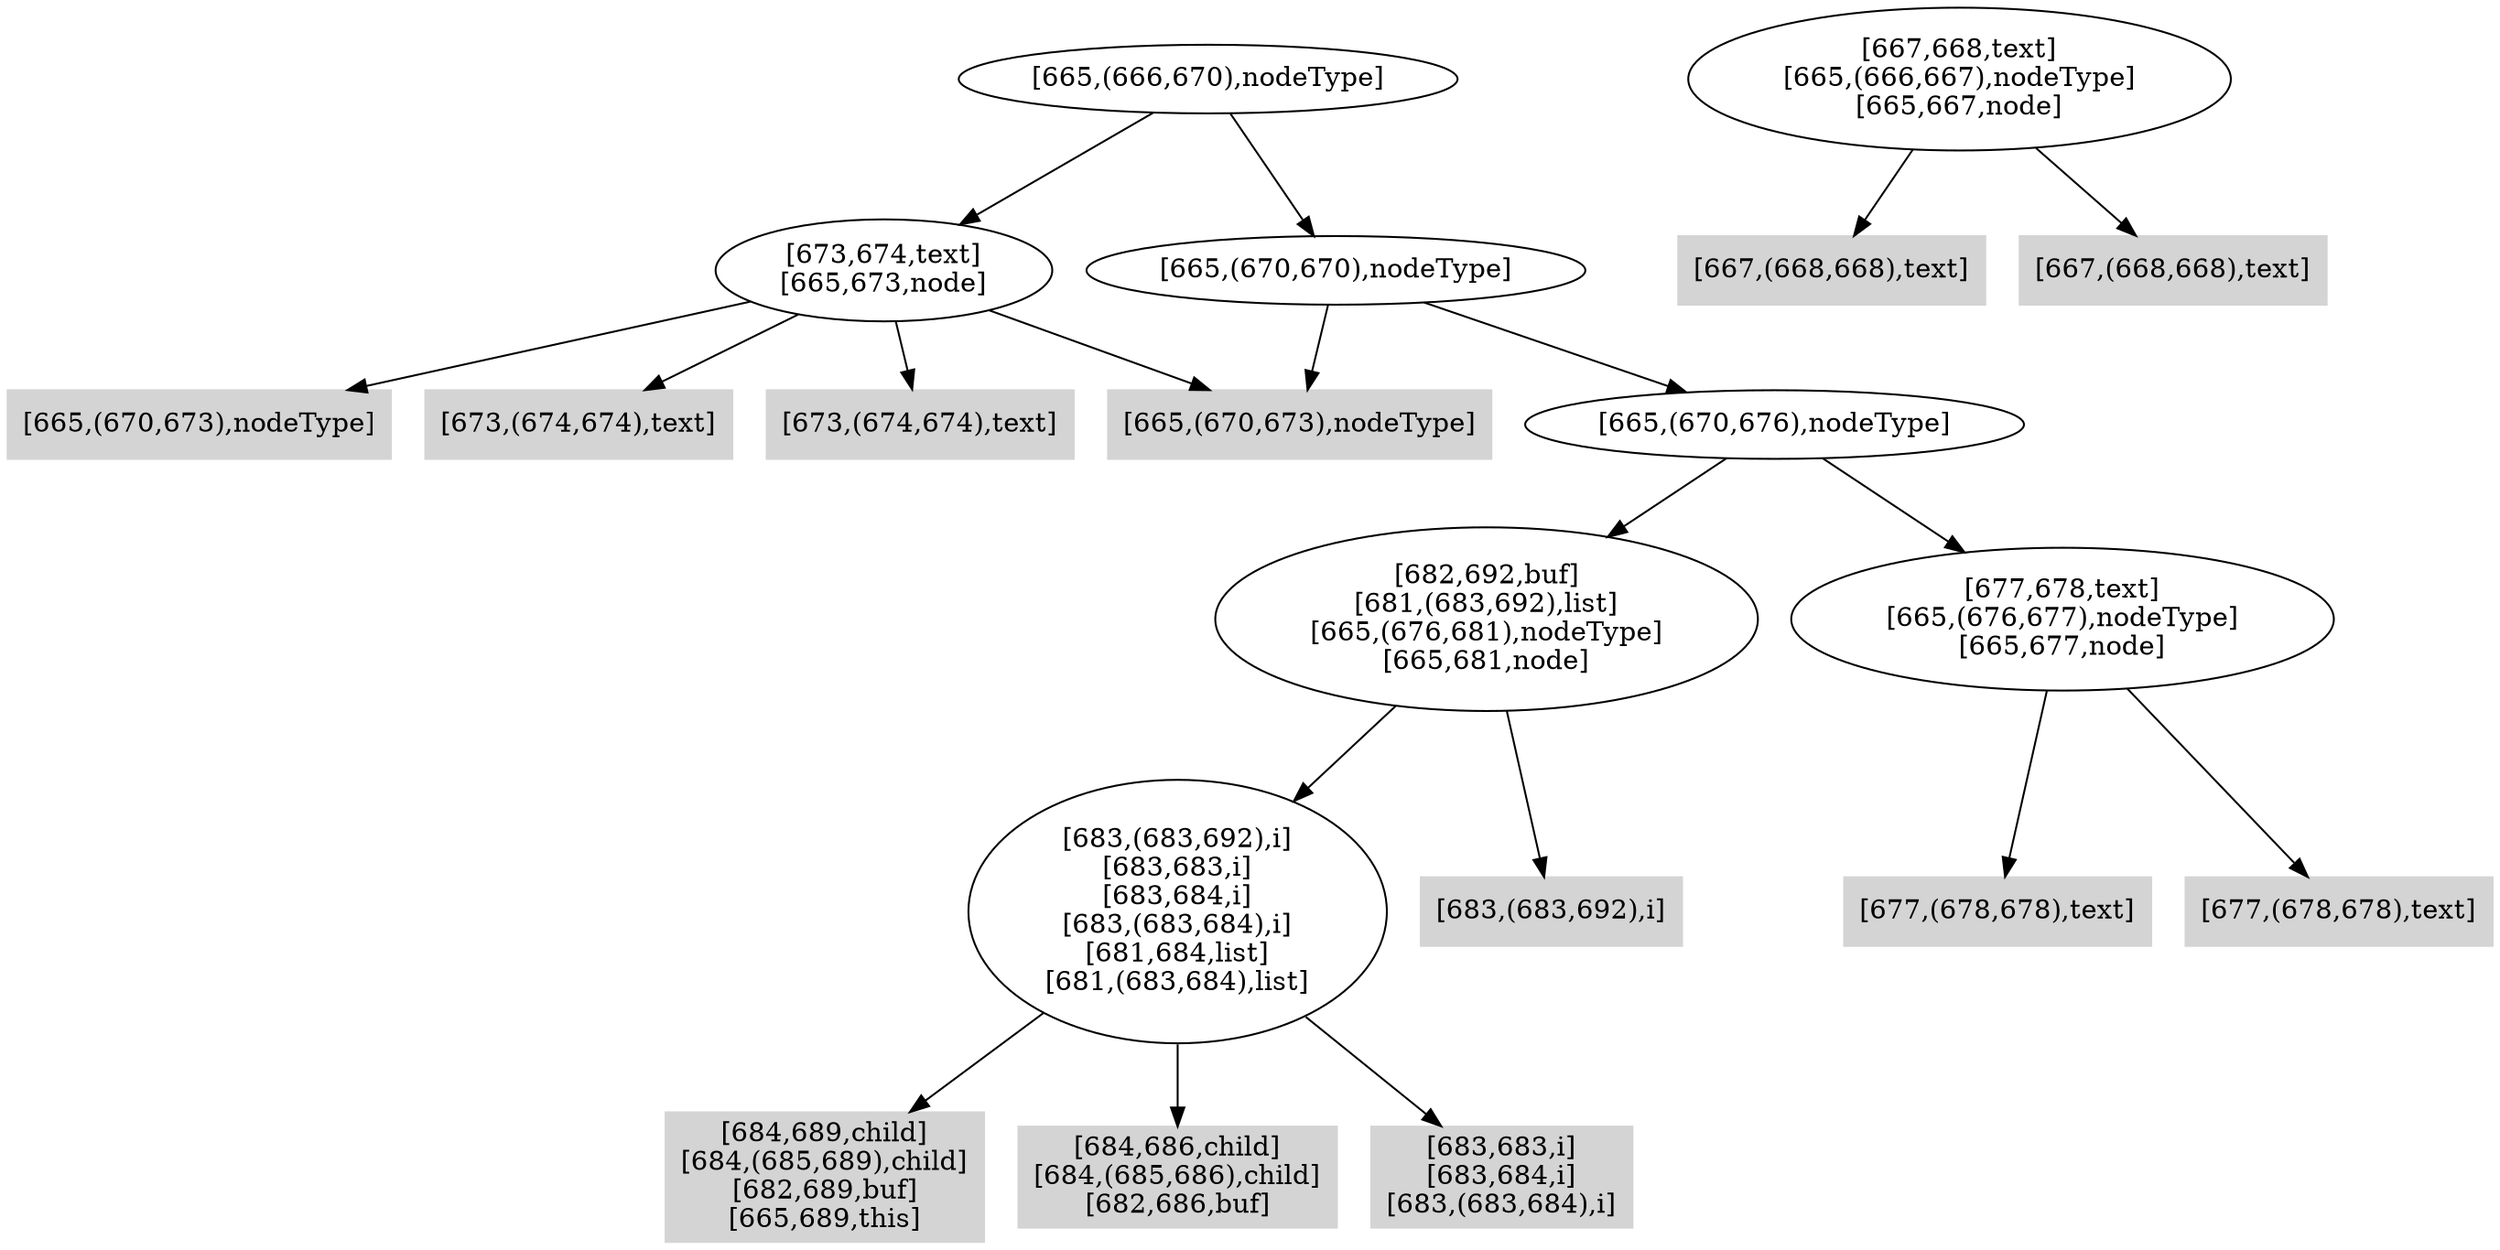 digraph { 
338 [shape=box,style=filled,color=".0 .0 .83",label="[684,689,child]\n[684,(685,689),child]\n[682,689,buf]\n[665,689,this]"];
339 [shape=box,style=filled,color=".0 .0 .83",label="[665,(670,673),nodeType]"];
340 [shape=box,style=filled,color=".0 .0 .83",label="[665,(670,673),nodeType]"];
341 [shape=box,style=filled,color=".0 .0 .83",label="[673,(674,674),text]"];
342 [shape=box,style=filled,color=".0 .0 .83",label="[673,(674,674),text]"];
343 [label="[673,674,text]\n[665,673,node]"];
344 [shape=box,style=filled,color=".0 .0 .83",label="[684,686,child]\n[684,(685,686),child]\n[682,686,buf]"];
345 [shape=box,style=filled,color=".0 .0 .83",label="[683,683,i]\n[683,684,i]\n[683,(683,684),i]"];
346 [label="[683,(683,692),i]\n[683,683,i]\n[683,684,i]\n[683,(683,684),i]\n[681,684,list]\n[681,(683,684),list]"];
347 [shape=box,style=filled,color=".0 .0 .83",label="[683,(683,692),i]"];
348 [label="[682,692,buf]\n[681,(683,692),list]\n[665,(676,681),nodeType]\n[665,681,node]"];
349 [shape=box,style=filled,color=".0 .0 .83",label="[677,(678,678),text]"];
350 [shape=box,style=filled,color=".0 .0 .83",label="[677,(678,678),text]"];
351 [label="[677,678,text]\n[665,(676,677),nodeType]\n[665,677,node]"];
352 [shape=box,style=filled,color=".0 .0 .83",label="[667,(668,668),text]"];
353 [shape=box,style=filled,color=".0 .0 .83",label="[667,(668,668),text]"];
354 [label="[667,668,text]\n[665,(666,667),nodeType]\n[665,667,node]"];
355 [label="[665,(670,676),nodeType]"];
356 [label="[665,(670,670),nodeType]"];
357 [label="[665,(666,670),nodeType]"];
343 -> 339;
343 -> 340;
343 -> 341;
343 -> 342;
346 -> 338;
346 -> 344;
346 -> 345;
348 -> 346;
348 -> 347;
351 -> 349;
351 -> 350;
354 -> 352;
354 -> 353;
355 -> 348;
355 -> 351;
356 -> 340;
356 -> 355;
357 -> 343;
357 -> 356;
}